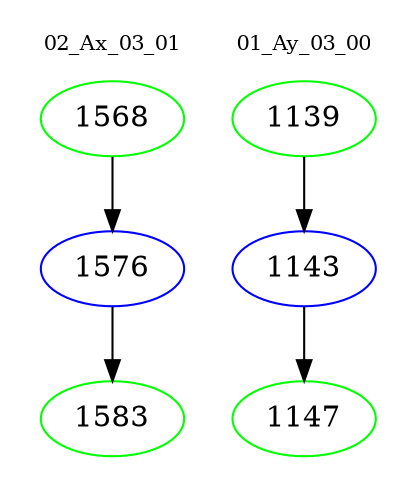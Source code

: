 digraph{
subgraph cluster_0 {
color = white
label = "02_Ax_03_01";
fontsize=10;
T0_1568 [label="1568", color="green"]
T0_1568 -> T0_1576 [color="black"]
T0_1576 [label="1576", color="blue"]
T0_1576 -> T0_1583 [color="black"]
T0_1583 [label="1583", color="green"]
}
subgraph cluster_1 {
color = white
label = "01_Ay_03_00";
fontsize=10;
T1_1139 [label="1139", color="green"]
T1_1139 -> T1_1143 [color="black"]
T1_1143 [label="1143", color="blue"]
T1_1143 -> T1_1147 [color="black"]
T1_1147 [label="1147", color="green"]
}
}
